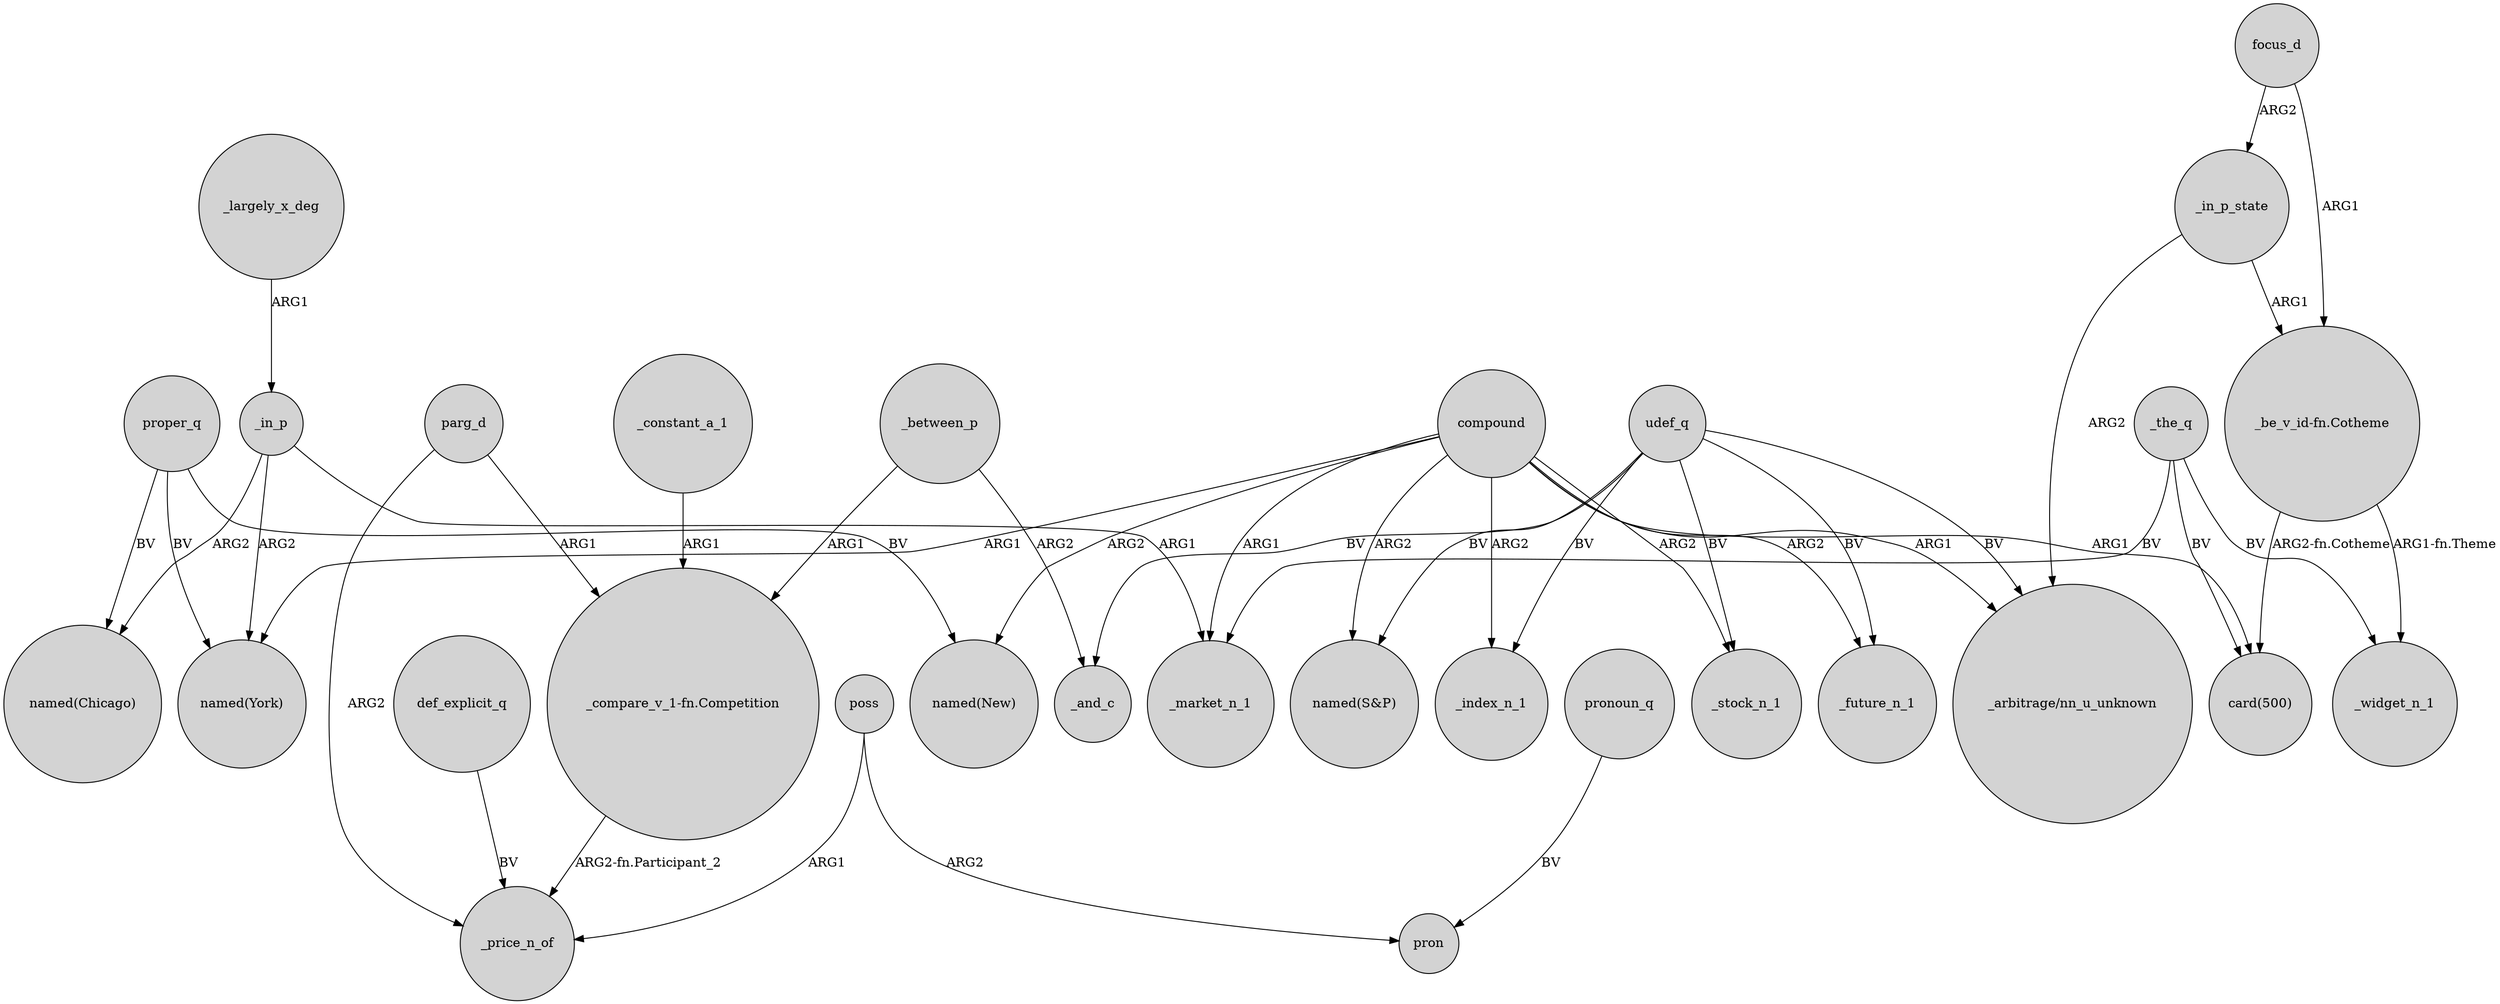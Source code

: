 digraph {
	node [shape=circle style=filled]
	_in_p -> "named(Chicago)" [label=ARG2]
	compound -> "named(S&P)" [label=ARG2]
	focus_d -> _in_p_state [label=ARG2]
	_between_p -> "_compare_v_1-fn.Competition" [label=ARG1]
	compound -> "named(New)" [label=ARG2]
	_constant_a_1 -> "_compare_v_1-fn.Competition" [label=ARG1]
	proper_q -> "named(New)" [label=BV]
	compound -> _future_n_1 [label=ARG2]
	"_be_v_id-fn.Cotheme" -> _widget_n_1 [label="ARG1-fn.Theme"]
	_the_q -> _widget_n_1 [label=BV]
	udef_q -> _index_n_1 [label=BV]
	_in_p_state -> "_be_v_id-fn.Cotheme" [label=ARG1]
	udef_q -> _future_n_1 [label=BV]
	udef_q -> _and_c [label=BV]
	_in_p -> _market_n_1 [label=ARG1]
	parg_d -> "_compare_v_1-fn.Competition" [label=ARG1]
	_the_q -> _market_n_1 [label=BV]
	proper_q -> "named(York)" [label=BV]
	pronoun_q -> pron [label=BV]
	poss -> _price_n_of [label=ARG1]
	poss -> pron [label=ARG2]
	udef_q -> _stock_n_1 [label=BV]
	_in_p -> "named(York)" [label=ARG2]
	_the_q -> "card(500)" [label=BV]
	compound -> _stock_n_1 [label=ARG2]
	focus_d -> "_be_v_id-fn.Cotheme" [label=ARG1]
	proper_q -> "named(Chicago)" [label=BV]
	udef_q -> "_arbitrage/nn_u_unknown" [label=BV]
	_in_p_state -> "_arbitrage/nn_u_unknown" [label=ARG2]
	compound -> "card(500)" [label=ARG1]
	compound -> _index_n_1 [label=ARG2]
	compound -> "_arbitrage/nn_u_unknown" [label=ARG1]
	parg_d -> _price_n_of [label=ARG2]
	_largely_x_deg -> _in_p [label=ARG1]
	_between_p -> _and_c [label=ARG2]
	compound -> "named(York)" [label=ARG1]
	compound -> _market_n_1 [label=ARG1]
	"_be_v_id-fn.Cotheme" -> "card(500)" [label="ARG2-fn.Cotheme"]
	"_compare_v_1-fn.Competition" -> _price_n_of [label="ARG2-fn.Participant_2"]
	udef_q -> "named(S&P)" [label=BV]
	def_explicit_q -> _price_n_of [label=BV]
}
